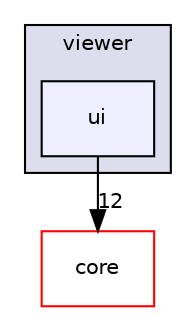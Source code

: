 digraph "platform/apps/viewer/ui" {
  compound=true
  node [ fontsize="10", fontname="Helvetica"];
  edge [ labelfontsize="10", labelfontname="Helvetica"];
  subgraph clusterdir_445f9df4c3a842366b1d9eab1e5c0584 {
    graph [ bgcolor="#ddddee", pencolor="black", label="viewer" fontname="Helvetica", fontsize="10", URL="dir_445f9df4c3a842366b1d9eab1e5c0584.html"]
  dir_aa45c1db7bb54786563299a19c47f76e [shape=box, label="ui", style="filled", fillcolor="#eeeeff", pencolor="black", URL="dir_aa45c1db7bb54786563299a19c47f76e.html"];
  }
  dir_3066efc1f4040d52e90bf8a29ab3f16b [shape=box label="core" fillcolor="white" style="filled" color="red" URL="dir_3066efc1f4040d52e90bf8a29ab3f16b.html"];
  dir_aa45c1db7bb54786563299a19c47f76e->dir_3066efc1f4040d52e90bf8a29ab3f16b [headlabel="12", labeldistance=1.5 headhref="dir_000066_000067.html"];
}

